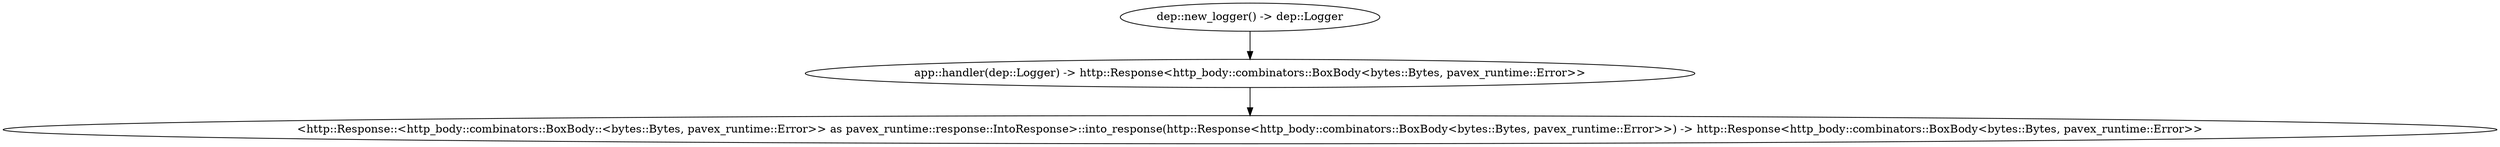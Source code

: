 digraph "GET /home" {
    0 [ label = "app::handler(dep::Logger) -> http::Response<http_body::combinators::BoxBody<bytes::Bytes, pavex_runtime::Error>>"]
    1 [ label = "dep::new_logger() -> dep::Logger"]
    2 [ label = "<http::Response::<http_body::combinators::BoxBody::<bytes::Bytes, pavex_runtime::Error>> as pavex_runtime::response::IntoResponse>::into_response(http::Response<http_body::combinators::BoxBody<bytes::Bytes, pavex_runtime::Error>>) -> http::Response<http_body::combinators::BoxBody<bytes::Bytes, pavex_runtime::Error>>"]
    1 -> 0 [ ]
    0 -> 2 [ ]
}
digraph app_state {
    0 [ label = "crate::ApplicationState() -> crate::ApplicationState"]
}